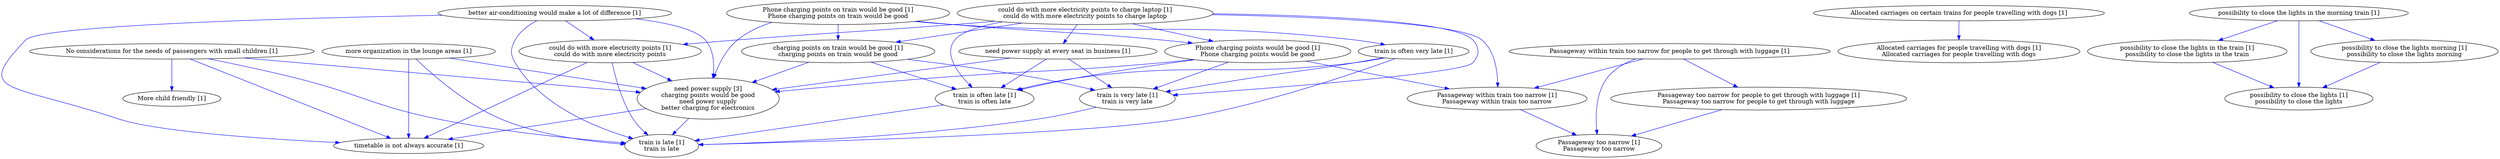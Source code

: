 digraph collapsedGraph {
"need power supply [3]\ncharging points would be good\nneed power supply\nbetter charging for electronics""Allocated carriages on certain trains for people travelling with dogs [1]""Allocated carriages for people travelling with dogs [1]\nAllocated carriages for people travelling with dogs""More child friendly [1]""No considerations for the needs of passengers with small children [1]""Passageway within train too narrow for people to get through with luggage [1]""Passageway too narrow for people to get through with luggage [1]\nPassageway too narrow for people to get through with luggage""Passageway too narrow [1]\nPassageway too narrow""Passageway within train too narrow [1]\nPassageway within train too narrow""Phone charging points on train would be good [1]\nPhone charging points on train would be good""Phone charging points would be good [1]\nPhone charging points would be good""charging points on train would be good [1]\ncharging points on train would be good""better air-conditioning would make a lot of difference [1]""could do with more electricity points to charge laptop [1]\ncould do with more electricity points to charge laptop""could do with more electricity points [1]\ncould do with more electricity points""more organization in the lounge areas [1]""need power supply at every seat in business [1]""possibility to close the lights in the morning train [1]""possibility to close the lights in the train [1]\npossibility to close the lights in the train""possibility to close the lights [1]\npossibility to close the lights""possibility to close the lights morning [1]\npossibility to close the lights morning""timetable is not always accurate [1]""train is often very late [1]""train is often late [1]\ntrain is often late""train is late [1]\ntrain is late""train is very late [1]\ntrain is very late""Allocated carriages on certain trains for people travelling with dogs [1]" -> "Allocated carriages for people travelling with dogs [1]\nAllocated carriages for people travelling with dogs" [color=blue]
"No considerations for the needs of passengers with small children [1]" -> "More child friendly [1]" [color=blue]
"Passageway within train too narrow for people to get through with luggage [1]" -> "Passageway too narrow for people to get through with luggage [1]\nPassageway too narrow for people to get through with luggage" [color=blue]
"Passageway too narrow for people to get through with luggage [1]\nPassageway too narrow for people to get through with luggage" -> "Passageway too narrow [1]\nPassageway too narrow" [color=blue]
"Passageway within train too narrow for people to get through with luggage [1]" -> "Passageway within train too narrow [1]\nPassageway within train too narrow" [color=blue]
"Passageway within train too narrow [1]\nPassageway within train too narrow" -> "Passageway too narrow [1]\nPassageway too narrow" [color=blue]
"Passageway within train too narrow for people to get through with luggage [1]" -> "Passageway too narrow [1]\nPassageway too narrow" [color=blue]
"Phone charging points on train would be good [1]\nPhone charging points on train would be good" -> "Phone charging points would be good [1]\nPhone charging points would be good" [color=blue]
"Phone charging points would be good [1]\nPhone charging points would be good" -> "need power supply [3]\ncharging points would be good\nneed power supply\nbetter charging for electronics" [color=blue]
"Phone charging points on train would be good [1]\nPhone charging points on train would be good" -> "charging points on train would be good [1]\ncharging points on train would be good" [color=blue]
"charging points on train would be good [1]\ncharging points on train would be good" -> "need power supply [3]\ncharging points would be good\nneed power supply\nbetter charging for electronics" [color=blue]
"Phone charging points on train would be good [1]\nPhone charging points on train would be good" -> "need power supply [3]\ncharging points would be good\nneed power supply\nbetter charging for electronics" [color=blue]
"Phone charging points would be good [1]\nPhone charging points would be good" -> "Passageway within train too narrow [1]\nPassageway within train too narrow" [color=blue]
"No considerations for the needs of passengers with small children [1]" -> "need power supply [3]\ncharging points would be good\nneed power supply\nbetter charging for electronics" [color=blue]
"could do with more electricity points to charge laptop [1]\ncould do with more electricity points to charge laptop" -> "could do with more electricity points [1]\ncould do with more electricity points" [color=blue]
"could do with more electricity points to charge laptop [1]\ncould do with more electricity points to charge laptop" -> "charging points on train would be good [1]\ncharging points on train would be good" [color=blue]
"could do with more electricity points to charge laptop [1]\ncould do with more electricity points to charge laptop" -> "Phone charging points would be good [1]\nPhone charging points would be good" [color=blue]
"could do with more electricity points [1]\ncould do with more electricity points" -> "need power supply [3]\ncharging points would be good\nneed power supply\nbetter charging for electronics" [color=blue]
"better air-conditioning would make a lot of difference [1]" -> "could do with more electricity points [1]\ncould do with more electricity points" [color=blue]
"could do with more electricity points to charge laptop [1]\ncould do with more electricity points to charge laptop" -> "Passageway within train too narrow [1]\nPassageway within train too narrow" [color=blue]
"more organization in the lounge areas [1]" -> "need power supply [3]\ncharging points would be good\nneed power supply\nbetter charging for electronics" [color=blue]
"need power supply at every seat in business [1]" -> "need power supply [3]\ncharging points would be good\nneed power supply\nbetter charging for electronics" [color=blue]
"better air-conditioning would make a lot of difference [1]" -> "need power supply [3]\ncharging points would be good\nneed power supply\nbetter charging for electronics" [color=blue]
"could do with more electricity points to charge laptop [1]\ncould do with more electricity points to charge laptop" -> "need power supply at every seat in business [1]" [color=blue]
"possibility to close the lights in the morning train [1]" -> "possibility to close the lights in the train [1]\npossibility to close the lights in the train" [color=blue]
"possibility to close the lights in the train [1]\npossibility to close the lights in the train" -> "possibility to close the lights [1]\npossibility to close the lights" [color=blue]
"possibility to close the lights in the morning train [1]" -> "possibility to close the lights morning [1]\npossibility to close the lights morning" [color=blue]
"possibility to close the lights morning [1]\npossibility to close the lights morning" -> "possibility to close the lights [1]\npossibility to close the lights" [color=blue]
"possibility to close the lights in the morning train [1]" -> "possibility to close the lights [1]\npossibility to close the lights" [color=blue]
"need power supply [3]\ncharging points would be good\nneed power supply\nbetter charging for electronics" -> "timetable is not always accurate [1]" [color=blue]
"more organization in the lounge areas [1]" -> "timetable is not always accurate [1]" [color=blue]
"better air-conditioning would make a lot of difference [1]" -> "timetable is not always accurate [1]" [color=blue]
"could do with more electricity points [1]\ncould do with more electricity points" -> "timetable is not always accurate [1]" [color=blue]
"No considerations for the needs of passengers with small children [1]" -> "timetable is not always accurate [1]" [color=blue]
"train is often very late [1]" -> "train is often late [1]\ntrain is often late" [color=blue]
"train is often late [1]\ntrain is often late" -> "train is late [1]\ntrain is late" [color=blue]
"train is often very late [1]" -> "train is very late [1]\ntrain is very late" [color=blue]
"train is very late [1]\ntrain is very late" -> "train is late [1]\ntrain is late" [color=blue]
"train is often very late [1]" -> "train is late [1]\ntrain is late" [color=blue]
"charging points on train would be good [1]\ncharging points on train would be good" -> "train is often late [1]\ntrain is often late" [color=blue]
"charging points on train would be good [1]\ncharging points on train would be good" -> "train is very late [1]\ntrain is very late" [color=blue]
"Phone charging points would be good [1]\nPhone charging points would be good" -> "train is often late [1]\ntrain is often late" [color=blue]
"Phone charging points would be good [1]\nPhone charging points would be good" -> "train is very late [1]\ntrain is very late" [color=blue]
"Phone charging points on train would be good [1]\nPhone charging points on train would be good" -> "train is often very late [1]" [color=blue]
"need power supply [3]\ncharging points would be good\nneed power supply\nbetter charging for electronics" -> "train is late [1]\ntrain is late" [color=blue]
"need power supply at every seat in business [1]" -> "train is often late [1]\ntrain is often late" [color=blue]
"need power supply at every seat in business [1]" -> "train is very late [1]\ntrain is very late" [color=blue]
"better air-conditioning would make a lot of difference [1]" -> "train is late [1]\ntrain is late" [color=blue]
"more organization in the lounge areas [1]" -> "train is late [1]\ntrain is late" [color=blue]
"could do with more electricity points [1]\ncould do with more electricity points" -> "train is late [1]\ntrain is late" [color=blue]
"could do with more electricity points to charge laptop [1]\ncould do with more electricity points to charge laptop" -> "train is often late [1]\ntrain is often late" [color=blue]
"could do with more electricity points to charge laptop [1]\ncould do with more electricity points to charge laptop" -> "train is very late [1]\ntrain is very late" [color=blue]
"No considerations for the needs of passengers with small children [1]" -> "train is late [1]\ntrain is late" [color=blue]
}